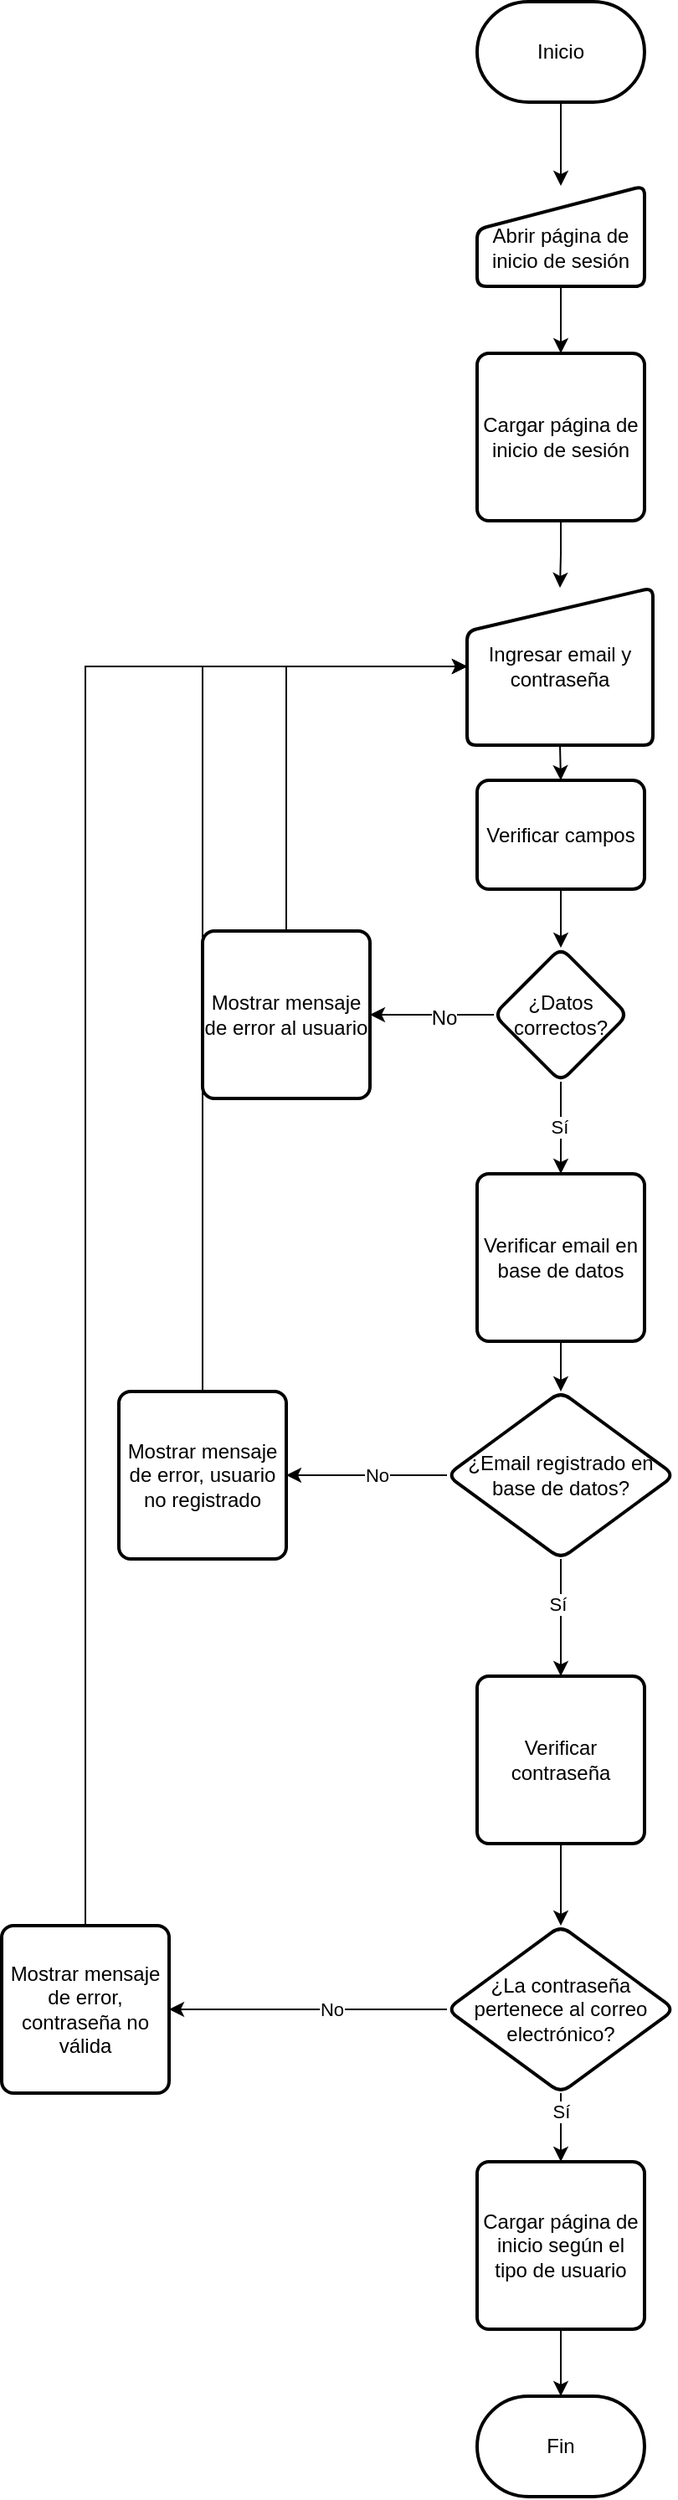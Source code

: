 <mxfile version="24.7.8">
  <diagram id="C5RBs43oDa-KdzZeNtuy" name="Page-1">
    <mxGraphModel dx="1434" dy="884" grid="1" gridSize="10" guides="1" tooltips="1" connect="1" arrows="1" fold="1" page="1" pageScale="1" pageWidth="827" pageHeight="1169" math="0" shadow="0">
      <root>
        <mxCell id="WIyWlLk6GJQsqaUBKTNV-0" />
        <mxCell id="WIyWlLk6GJQsqaUBKTNV-1" parent="WIyWlLk6GJQsqaUBKTNV-0" />
        <mxCell id="owIgP6GizsIObHhbwHTk-3" style="edgeStyle=orthogonalEdgeStyle;rounded=0;orthogonalLoop=1;jettySize=auto;html=1;exitX=0.5;exitY=1;exitDx=0;exitDy=0;exitPerimeter=0;entryX=0.5;entryY=0;entryDx=0;entryDy=0;" edge="1" parent="WIyWlLk6GJQsqaUBKTNV-1" source="owIgP6GizsIObHhbwHTk-0" target="owIgP6GizsIObHhbwHTk-1">
          <mxGeometry relative="1" as="geometry" />
        </mxCell>
        <mxCell id="owIgP6GizsIObHhbwHTk-0" value="Inicio" style="strokeWidth=2;html=1;shape=mxgraph.flowchart.terminator;whiteSpace=wrap;" vertex="1" parent="WIyWlLk6GJQsqaUBKTNV-1">
          <mxGeometry x="364" y="20" width="100" height="60" as="geometry" />
        </mxCell>
        <mxCell id="owIgP6GizsIObHhbwHTk-5" style="edgeStyle=orthogonalEdgeStyle;rounded=0;orthogonalLoop=1;jettySize=auto;html=1;exitX=0.5;exitY=1;exitDx=0;exitDy=0;entryX=0.5;entryY=0;entryDx=0;entryDy=0;" edge="1" parent="WIyWlLk6GJQsqaUBKTNV-1" source="owIgP6GizsIObHhbwHTk-1" target="owIgP6GizsIObHhbwHTk-4">
          <mxGeometry relative="1" as="geometry" />
        </mxCell>
        <mxCell id="owIgP6GizsIObHhbwHTk-1" value="&lt;div&gt;&lt;font style=&quot;font-size: 12px;&quot;&gt;&lt;br&gt;&lt;/font&gt;&lt;/div&gt;&lt;font style=&quot;font-size: 12px;&quot;&gt;Abrir página de inicio de sesión&lt;/font&gt;" style="html=1;strokeWidth=2;shape=manualInput;whiteSpace=wrap;rounded=1;size=26;arcSize=11;" vertex="1" parent="WIyWlLk6GJQsqaUBKTNV-1">
          <mxGeometry x="364" y="130" width="100" height="60" as="geometry" />
        </mxCell>
        <mxCell id="owIgP6GizsIObHhbwHTk-7" style="edgeStyle=orthogonalEdgeStyle;rounded=0;orthogonalLoop=1;jettySize=auto;html=1;exitX=0.5;exitY=1;exitDx=0;exitDy=0;entryX=0.5;entryY=0;entryDx=0;entryDy=0;" edge="1" parent="WIyWlLk6GJQsqaUBKTNV-1" source="owIgP6GizsIObHhbwHTk-4" target="owIgP6GizsIObHhbwHTk-6">
          <mxGeometry relative="1" as="geometry" />
        </mxCell>
        <mxCell id="owIgP6GizsIObHhbwHTk-4" value="Cargar página de inicio de sesión" style="rounded=1;whiteSpace=wrap;html=1;absoluteArcSize=1;arcSize=14;strokeWidth=2;" vertex="1" parent="WIyWlLk6GJQsqaUBKTNV-1">
          <mxGeometry x="364" y="230" width="100" height="100" as="geometry" />
        </mxCell>
        <mxCell id="owIgP6GizsIObHhbwHTk-9" style="edgeStyle=orthogonalEdgeStyle;rounded=0;orthogonalLoop=1;jettySize=auto;html=1;exitX=0.5;exitY=1;exitDx=0;exitDy=0;entryX=0.5;entryY=0;entryDx=0;entryDy=0;" edge="1" parent="WIyWlLk6GJQsqaUBKTNV-1" source="owIgP6GizsIObHhbwHTk-6" target="owIgP6GizsIObHhbwHTk-8">
          <mxGeometry relative="1" as="geometry" />
        </mxCell>
        <mxCell id="owIgP6GizsIObHhbwHTk-6" value="Ingresar email y contraseña" style="html=1;strokeWidth=2;shape=manualInput;whiteSpace=wrap;rounded=1;size=26;arcSize=11;perimeterSpacing=0;shadow=0;recursiveResize=1;resizeWidth=1;resizeHeight=1;" vertex="1" parent="WIyWlLk6GJQsqaUBKTNV-1">
          <mxGeometry x="358" y="370" width="111" height="94" as="geometry" />
        </mxCell>
        <mxCell id="owIgP6GizsIObHhbwHTk-12" value="" style="edgeStyle=orthogonalEdgeStyle;rounded=0;orthogonalLoop=1;jettySize=auto;html=1;" edge="1" parent="WIyWlLk6GJQsqaUBKTNV-1" source="owIgP6GizsIObHhbwHTk-8" target="owIgP6GizsIObHhbwHTk-11">
          <mxGeometry relative="1" as="geometry" />
        </mxCell>
        <mxCell id="owIgP6GizsIObHhbwHTk-8" value="Verificar campos" style="rounded=1;whiteSpace=wrap;html=1;absoluteArcSize=1;arcSize=14;strokeWidth=2;" vertex="1" parent="WIyWlLk6GJQsqaUBKTNV-1">
          <mxGeometry x="364" y="485" width="100" height="65" as="geometry" />
        </mxCell>
        <mxCell id="owIgP6GizsIObHhbwHTk-14" value="" style="edgeStyle=orthogonalEdgeStyle;rounded=0;orthogonalLoop=1;jettySize=auto;html=1;entryX=1;entryY=0.5;entryDx=0;entryDy=0;" edge="1" parent="WIyWlLk6GJQsqaUBKTNV-1" source="owIgP6GizsIObHhbwHTk-11" target="owIgP6GizsIObHhbwHTk-15">
          <mxGeometry relative="1" as="geometry">
            <mxPoint x="314" y="660" as="targetPoint" />
          </mxGeometry>
        </mxCell>
        <mxCell id="owIgP6GizsIObHhbwHTk-16" value="No" style="edgeLabel;html=1;align=center;verticalAlign=middle;resizable=0;points=[];fontSize=12;" vertex="1" connectable="0" parent="owIgP6GizsIObHhbwHTk-14">
          <mxGeometry x="-0.185" y="2" relative="1" as="geometry">
            <mxPoint as="offset" />
          </mxGeometry>
        </mxCell>
        <mxCell id="owIgP6GizsIObHhbwHTk-19" style="edgeStyle=orthogonalEdgeStyle;rounded=0;orthogonalLoop=1;jettySize=auto;html=1;exitX=0.5;exitY=1;exitDx=0;exitDy=0;" edge="1" parent="WIyWlLk6GJQsqaUBKTNV-1" source="owIgP6GizsIObHhbwHTk-11" target="owIgP6GizsIObHhbwHTk-18">
          <mxGeometry relative="1" as="geometry" />
        </mxCell>
        <mxCell id="owIgP6GizsIObHhbwHTk-22" value="Sí" style="edgeLabel;html=1;align=center;verticalAlign=middle;resizable=0;points=[];spacingLeft=-6;" vertex="1" connectable="0" parent="owIgP6GizsIObHhbwHTk-19">
          <mxGeometry x="-0.04" y="2" relative="1" as="geometry">
            <mxPoint as="offset" />
          </mxGeometry>
        </mxCell>
        <mxCell id="owIgP6GizsIObHhbwHTk-11" value="¿Datos correctos?" style="rhombus;whiteSpace=wrap;html=1;rounded=1;arcSize=14;strokeWidth=2;" vertex="1" parent="WIyWlLk6GJQsqaUBKTNV-1">
          <mxGeometry x="374" y="585" width="80" height="80" as="geometry" />
        </mxCell>
        <mxCell id="owIgP6GizsIObHhbwHTk-17" style="edgeStyle=orthogonalEdgeStyle;rounded=0;orthogonalLoop=1;jettySize=auto;html=1;exitX=0.5;exitY=0;exitDx=0;exitDy=0;entryX=0;entryY=0.5;entryDx=0;entryDy=0;" edge="1" parent="WIyWlLk6GJQsqaUBKTNV-1" source="owIgP6GizsIObHhbwHTk-15" target="owIgP6GizsIObHhbwHTk-6">
          <mxGeometry relative="1" as="geometry" />
        </mxCell>
        <mxCell id="owIgP6GizsIObHhbwHTk-15" value="Mostrar mensaje de error al usuario" style="rounded=1;whiteSpace=wrap;html=1;absoluteArcSize=1;arcSize=14;strokeWidth=2;" vertex="1" parent="WIyWlLk6GJQsqaUBKTNV-1">
          <mxGeometry x="200" y="575" width="100" height="100" as="geometry" />
        </mxCell>
        <mxCell id="owIgP6GizsIObHhbwHTk-21" style="edgeStyle=orthogonalEdgeStyle;rounded=0;orthogonalLoop=1;jettySize=auto;html=1;exitX=0.5;exitY=1;exitDx=0;exitDy=0;" edge="1" parent="WIyWlLk6GJQsqaUBKTNV-1" source="owIgP6GizsIObHhbwHTk-18" target="owIgP6GizsIObHhbwHTk-20">
          <mxGeometry relative="1" as="geometry" />
        </mxCell>
        <mxCell id="owIgP6GizsIObHhbwHTk-18" value="Verificar email en base de datos" style="rounded=1;whiteSpace=wrap;html=1;absoluteArcSize=1;arcSize=14;strokeWidth=2;" vertex="1" parent="WIyWlLk6GJQsqaUBKTNV-1">
          <mxGeometry x="364" y="720" width="100" height="100" as="geometry" />
        </mxCell>
        <mxCell id="owIgP6GizsIObHhbwHTk-24" style="edgeStyle=orthogonalEdgeStyle;rounded=0;orthogonalLoop=1;jettySize=auto;html=1;exitX=0;exitY=0.5;exitDx=0;exitDy=0;" edge="1" parent="WIyWlLk6GJQsqaUBKTNV-1" source="owIgP6GizsIObHhbwHTk-20" target="owIgP6GizsIObHhbwHTk-23">
          <mxGeometry relative="1" as="geometry" />
        </mxCell>
        <mxCell id="owIgP6GizsIObHhbwHTk-25" value="No" style="edgeLabel;html=1;align=center;verticalAlign=middle;resizable=0;points=[];" vertex="1" connectable="0" parent="owIgP6GizsIObHhbwHTk-24">
          <mxGeometry x="-0.13" relative="1" as="geometry">
            <mxPoint as="offset" />
          </mxGeometry>
        </mxCell>
        <mxCell id="owIgP6GizsIObHhbwHTk-28" style="edgeStyle=orthogonalEdgeStyle;rounded=0;orthogonalLoop=1;jettySize=auto;html=1;exitX=0.5;exitY=1;exitDx=0;exitDy=0;entryX=0.5;entryY=0;entryDx=0;entryDy=0;" edge="1" parent="WIyWlLk6GJQsqaUBKTNV-1" source="owIgP6GizsIObHhbwHTk-20" target="owIgP6GizsIObHhbwHTk-27">
          <mxGeometry relative="1" as="geometry" />
        </mxCell>
        <mxCell id="owIgP6GizsIObHhbwHTk-29" value="Sí" style="edgeLabel;html=1;align=center;verticalAlign=middle;resizable=0;points=[];" vertex="1" connectable="0" parent="owIgP6GizsIObHhbwHTk-28">
          <mxGeometry x="-0.25" y="-2" relative="1" as="geometry">
            <mxPoint as="offset" />
          </mxGeometry>
        </mxCell>
        <mxCell id="owIgP6GizsIObHhbwHTk-20" value="¿Email registrado en base de datos?" style="rhombus;whiteSpace=wrap;html=1;rounded=1;arcSize=14;strokeWidth=2;" vertex="1" parent="WIyWlLk6GJQsqaUBKTNV-1">
          <mxGeometry x="346" y="850" width="136" height="100" as="geometry" />
        </mxCell>
        <mxCell id="owIgP6GizsIObHhbwHTk-26" style="edgeStyle=orthogonalEdgeStyle;rounded=0;orthogonalLoop=1;jettySize=auto;html=1;exitX=0.5;exitY=0;exitDx=0;exitDy=0;entryX=0;entryY=0.5;entryDx=0;entryDy=0;" edge="1" parent="WIyWlLk6GJQsqaUBKTNV-1" source="owIgP6GizsIObHhbwHTk-23" target="owIgP6GizsIObHhbwHTk-6">
          <mxGeometry relative="1" as="geometry" />
        </mxCell>
        <mxCell id="owIgP6GizsIObHhbwHTk-23" value="Mostrar mensaje de error, usuario no registrado" style="rounded=1;whiteSpace=wrap;html=1;absoluteArcSize=1;arcSize=14;strokeWidth=2;" vertex="1" parent="WIyWlLk6GJQsqaUBKTNV-1">
          <mxGeometry x="150" y="850" width="100" height="100" as="geometry" />
        </mxCell>
        <mxCell id="owIgP6GizsIObHhbwHTk-32" style="edgeStyle=orthogonalEdgeStyle;rounded=0;orthogonalLoop=1;jettySize=auto;html=1;exitX=0.5;exitY=1;exitDx=0;exitDy=0;entryX=0.5;entryY=0;entryDx=0;entryDy=0;" edge="1" parent="WIyWlLk6GJQsqaUBKTNV-1" source="owIgP6GizsIObHhbwHTk-27" target="owIgP6GizsIObHhbwHTk-31">
          <mxGeometry relative="1" as="geometry" />
        </mxCell>
        <mxCell id="owIgP6GizsIObHhbwHTk-27" value="Verificar contraseña" style="rounded=1;whiteSpace=wrap;html=1;absoluteArcSize=1;arcSize=14;strokeWidth=2;" vertex="1" parent="WIyWlLk6GJQsqaUBKTNV-1">
          <mxGeometry x="364" y="1020" width="100" height="100" as="geometry" />
        </mxCell>
        <mxCell id="owIgP6GizsIObHhbwHTk-35" style="edgeStyle=orthogonalEdgeStyle;rounded=0;orthogonalLoop=1;jettySize=auto;html=1;exitX=0;exitY=0.5;exitDx=0;exitDy=0;" edge="1" parent="WIyWlLk6GJQsqaUBKTNV-1" source="owIgP6GizsIObHhbwHTk-31" target="owIgP6GizsIObHhbwHTk-34">
          <mxGeometry relative="1" as="geometry" />
        </mxCell>
        <mxCell id="owIgP6GizsIObHhbwHTk-36" value="No" style="edgeLabel;html=1;align=center;verticalAlign=middle;resizable=0;points=[];" vertex="1" connectable="0" parent="owIgP6GizsIObHhbwHTk-35">
          <mxGeometry x="-0.171" relative="1" as="geometry">
            <mxPoint as="offset" />
          </mxGeometry>
        </mxCell>
        <mxCell id="owIgP6GizsIObHhbwHTk-39" style="edgeStyle=orthogonalEdgeStyle;rounded=0;orthogonalLoop=1;jettySize=auto;html=1;exitX=0.5;exitY=1;exitDx=0;exitDy=0;" edge="1" parent="WIyWlLk6GJQsqaUBKTNV-1" source="owIgP6GizsIObHhbwHTk-31" target="owIgP6GizsIObHhbwHTk-38">
          <mxGeometry relative="1" as="geometry" />
        </mxCell>
        <mxCell id="owIgP6GizsIObHhbwHTk-40" value="Sí" style="edgeLabel;html=1;align=center;verticalAlign=middle;resizable=0;points=[];" vertex="1" connectable="0" parent="owIgP6GizsIObHhbwHTk-39">
          <mxGeometry x="0.225" y="-2" relative="1" as="geometry">
            <mxPoint x="2" y="-14" as="offset" />
          </mxGeometry>
        </mxCell>
        <mxCell id="owIgP6GizsIObHhbwHTk-31" value="¿La contraseña pertenece al correo electrónico?" style="rhombus;whiteSpace=wrap;html=1;rounded=1;arcSize=14;strokeWidth=2;" vertex="1" parent="WIyWlLk6GJQsqaUBKTNV-1">
          <mxGeometry x="346" y="1169" width="136" height="100" as="geometry" />
        </mxCell>
        <mxCell id="owIgP6GizsIObHhbwHTk-37" style="edgeStyle=orthogonalEdgeStyle;rounded=0;orthogonalLoop=1;jettySize=auto;html=1;exitX=0.5;exitY=0;exitDx=0;exitDy=0;entryX=0;entryY=0.5;entryDx=0;entryDy=0;" edge="1" parent="WIyWlLk6GJQsqaUBKTNV-1" source="owIgP6GizsIObHhbwHTk-34" target="owIgP6GizsIObHhbwHTk-6">
          <mxGeometry relative="1" as="geometry" />
        </mxCell>
        <mxCell id="owIgP6GizsIObHhbwHTk-34" value="Mostrar mensaje de error, contraseña no válida" style="rounded=1;whiteSpace=wrap;html=1;absoluteArcSize=1;arcSize=14;strokeWidth=2;" vertex="1" parent="WIyWlLk6GJQsqaUBKTNV-1">
          <mxGeometry x="80" y="1169" width="100" height="100" as="geometry" />
        </mxCell>
        <mxCell id="owIgP6GizsIObHhbwHTk-38" value="Cargar página de inicio según el tipo de usuario" style="rounded=1;whiteSpace=wrap;html=1;absoluteArcSize=1;arcSize=14;strokeWidth=2;" vertex="1" parent="WIyWlLk6GJQsqaUBKTNV-1">
          <mxGeometry x="364" y="1310" width="100" height="100" as="geometry" />
        </mxCell>
        <mxCell id="owIgP6GizsIObHhbwHTk-41" value="Fin" style="strokeWidth=2;html=1;shape=mxgraph.flowchart.terminator;whiteSpace=wrap;" vertex="1" parent="WIyWlLk6GJQsqaUBKTNV-1">
          <mxGeometry x="364" y="1450" width="100" height="60" as="geometry" />
        </mxCell>
        <mxCell id="owIgP6GizsIObHhbwHTk-49" style="edgeStyle=orthogonalEdgeStyle;rounded=0;orthogonalLoop=1;jettySize=auto;html=1;exitX=0.5;exitY=1;exitDx=0;exitDy=0;entryX=0.5;entryY=0;entryDx=0;entryDy=0;entryPerimeter=0;" edge="1" parent="WIyWlLk6GJQsqaUBKTNV-1" source="owIgP6GizsIObHhbwHTk-38" target="owIgP6GizsIObHhbwHTk-41">
          <mxGeometry relative="1" as="geometry" />
        </mxCell>
      </root>
    </mxGraphModel>
  </diagram>
</mxfile>
